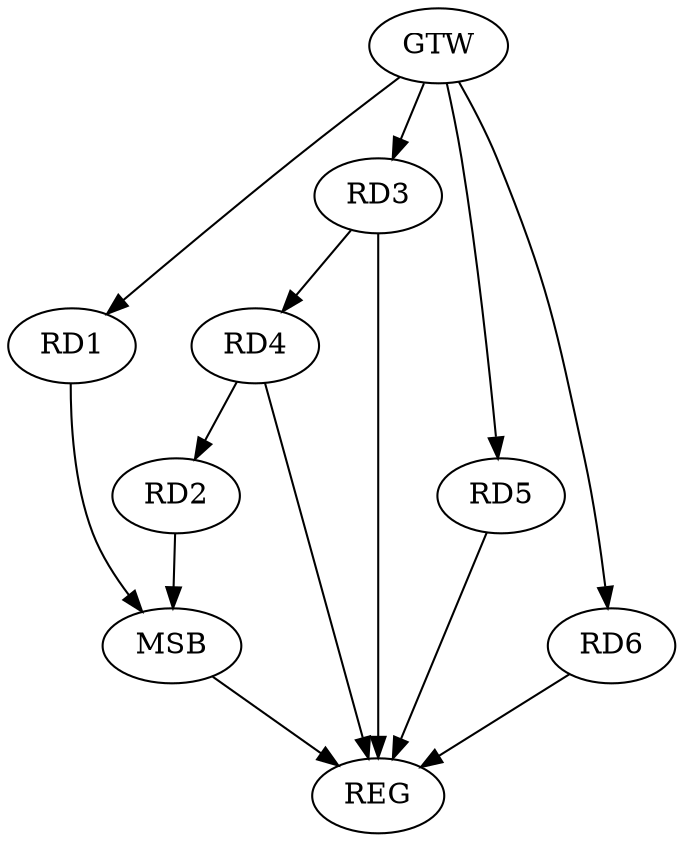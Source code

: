 strict digraph G {
  RD1 [ label="RD1" ];
  RD2 [ label="RD2" ];
  RD3 [ label="RD3" ];
  RD4 [ label="RD4" ];
  RD5 [ label="RD5" ];
  RD6 [ label="RD6" ];
  GTW [ label="GTW" ];
  REG [ label="REG" ];
  MSB [ label="MSB" ];
  RD4 -> RD2;
  RD3 -> RD4;
  GTW -> RD1;
  GTW -> RD3;
  GTW -> RD5;
  GTW -> RD6;
  RD3 -> REG;
  RD4 -> REG;
  RD5 -> REG;
  RD6 -> REG;
  RD1 -> MSB;
  MSB -> REG;
  RD2 -> MSB;
}
